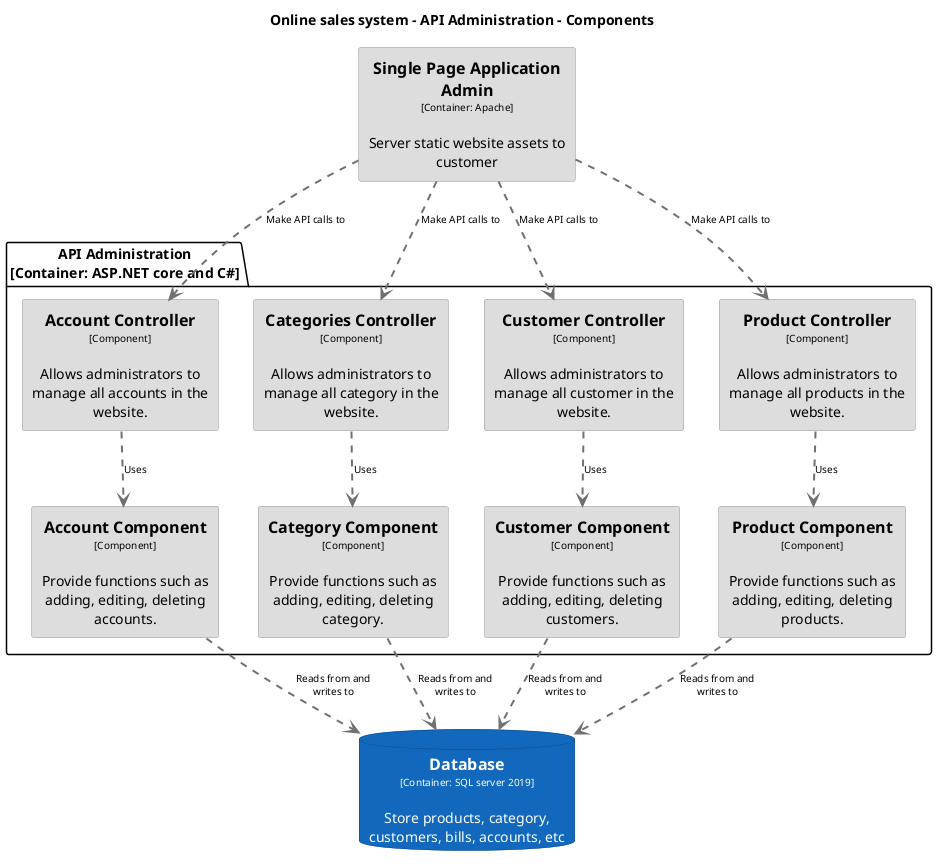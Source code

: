@startuml(id=Onlinesalessystem-APIAdministration-Component)
title Online sales system - API Administration - Components

skinparam {
  shadowing false
  arrowFontSize 10
  defaultTextAlignment center
  wrapWidth 200
  maxMessageSize 100
}
hide stereotype
top to bottom direction
skinparam rectangle<<44>> {
  BackgroundColor #dddddd
  FontColor #000000
  BorderColor #9a9a9a
}
skinparam rectangle<<46>> {
  BackgroundColor #dddddd
  FontColor #000000
  BorderColor #9a9a9a
}
skinparam rectangle<<48>> {
  BackgroundColor #dddddd
  FontColor #000000
  BorderColor #9a9a9a
}
skinparam rectangle<<38>> {
  BackgroundColor #dddddd
  FontColor #000000
  BorderColor #9a9a9a
}
skinparam rectangle<<7>> {
  BackgroundColor #dddddd
  FontColor #000000
  BorderColor #9a9a9a
}
skinparam rectangle<<50>> {
  BackgroundColor #dddddd
  FontColor #000000
  BorderColor #9a9a9a
}
skinparam rectangle<<40>> {
  BackgroundColor #dddddd
  FontColor #000000
  BorderColor #9a9a9a
}
skinparam rectangle<<52>> {
  BackgroundColor #dddddd
  FontColor #000000
  BorderColor #9a9a9a
}
skinparam rectangle<<42>> {
  BackgroundColor #dddddd
  FontColor #000000
  BorderColor #9a9a9a
}
skinparam database<<54>> {
  BackgroundColor #1168bd
  FontColor #ffffff
  BorderColor #0b4884
}
database "==Database\n<size:10>[Container: SQL server 2019]</size>\n\nStore products, category, customers, bills, accounts, etc" <<54>> as 54
rectangle "==Single Page Application Admin\n<size:10>[Container: Apache]</size>\n\nServer static website assets to customer" <<7>> as 7
package "API Administration\n[Container: ASP.NET core and C#]" {
  rectangle "==Account Component\n<size:10>[Component]</size>\n\nProvide functions such as adding, editing, deleting accounts." <<48>> as 48
  rectangle "==Account Controller\n<size:10>[Component]</size>\n\nAllows administrators to manage all accounts in the website." <<40>> as 40
  rectangle "==Categories Controller\n<size:10>[Component]</size>\n\nAllows administrators to manage all category in the website." <<44>> as 44
  rectangle "==Category Component\n<size:10>[Component]</size>\n\nProvide functions such as adding, editing, deleting category." <<52>> as 52
  rectangle "==Customer Component\n<size:10>[Component]</size>\n\nProvide functions such as adding, editing, deleting customers." <<50>> as 50
  rectangle "==Customer Controller\n<size:10>[Component]</size>\n\nAllows administrators to manage all customer in the website." <<42>> as 42
  rectangle "==Product Component\n<size:10>[Component]</size>\n\nProvide functions such as adding, editing, deleting products." <<46>> as 46
  rectangle "==Product Controller\n<size:10>[Component]</size>\n\nAllows administrators to manage all products in the website." <<38>> as 38
}
48 .[#707070,thickness=2].> 54 : "Reads from and writes to"
40 .[#707070,thickness=2].> 48 : "Uses"
44 .[#707070,thickness=2].> 52 : "Uses"
52 .[#707070,thickness=2].> 54 : "Reads from and writes to"
50 .[#707070,thickness=2].> 54 : "Reads from and writes to"
42 .[#707070,thickness=2].> 50 : "Uses"
46 .[#707070,thickness=2].> 54 : "Reads from and writes to"
38 .[#707070,thickness=2].> 46 : "Uses"
7 .[#707070,thickness=2].> 40 : "Make API calls to"
7 .[#707070,thickness=2].> 44 : "Make API calls to"
7 .[#707070,thickness=2].> 42 : "Make API calls to"
7 .[#707070,thickness=2].> 38 : "Make API calls to"
@enduml
